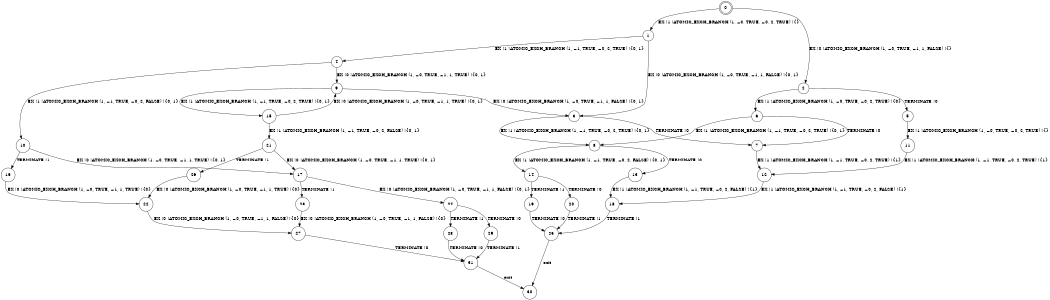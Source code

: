 digraph BCG {
size = "7, 10.5";
center = TRUE;
node [shape = circle];
0 [peripheries = 2];
0 -> 1 [label = "EX !1 !ATOMIC_EXCH_BRANCH (1, +0, TRUE, +0, 2, TRUE) !{}"];
0 -> 2 [label = "EX !0 !ATOMIC_EXCH_BRANCH (1, +0, TRUE, +1, 1, FALSE) !{}"];
1 -> 3 [label = "EX !0 !ATOMIC_EXCH_BRANCH (1, +0, TRUE, +1, 1, FALSE) !{0, 1}"];
1 -> 4 [label = "EX !1 !ATOMIC_EXCH_BRANCH (1, +1, TRUE, +0, 2, TRUE) !{0, 1}"];
2 -> 5 [label = "TERMINATE !0"];
2 -> 6 [label = "EX !1 !ATOMIC_EXCH_BRANCH (1, +0, TRUE, +0, 2, TRUE) !{0}"];
3 -> 7 [label = "TERMINATE !0"];
3 -> 8 [label = "EX !1 !ATOMIC_EXCH_BRANCH (1, +1, TRUE, +0, 2, TRUE) !{0, 1}"];
4 -> 9 [label = "EX !0 !ATOMIC_EXCH_BRANCH (1, +0, TRUE, +1, 1, TRUE) !{0, 1}"];
4 -> 10 [label = "EX !1 !ATOMIC_EXCH_BRANCH (1, +1, TRUE, +0, 2, FALSE) !{0, 1}"];
5 -> 11 [label = "EX !1 !ATOMIC_EXCH_BRANCH (1, +0, TRUE, +0, 2, TRUE) !{}"];
6 -> 7 [label = "TERMINATE !0"];
6 -> 8 [label = "EX !1 !ATOMIC_EXCH_BRANCH (1, +1, TRUE, +0, 2, TRUE) !{0, 1}"];
7 -> 12 [label = "EX !1 !ATOMIC_EXCH_BRANCH (1, +1, TRUE, +0, 2, TRUE) !{1}"];
8 -> 13 [label = "TERMINATE !0"];
8 -> 14 [label = "EX !1 !ATOMIC_EXCH_BRANCH (1, +1, TRUE, +0, 2, FALSE) !{0, 1}"];
9 -> 15 [label = "EX !1 !ATOMIC_EXCH_BRANCH (1, +1, TRUE, +0, 2, TRUE) !{0, 1}"];
9 -> 3 [label = "EX !0 !ATOMIC_EXCH_BRANCH (1, +0, TRUE, +1, 1, FALSE) !{0, 1}"];
10 -> 16 [label = "TERMINATE !1"];
10 -> 17 [label = "EX !0 !ATOMIC_EXCH_BRANCH (1, +0, TRUE, +1, 1, TRUE) !{0, 1}"];
11 -> 12 [label = "EX !1 !ATOMIC_EXCH_BRANCH (1, +1, TRUE, +0, 2, TRUE) !{1}"];
12 -> 18 [label = "EX !1 !ATOMIC_EXCH_BRANCH (1, +1, TRUE, +0, 2, FALSE) !{1}"];
13 -> 18 [label = "EX !1 !ATOMIC_EXCH_BRANCH (1, +1, TRUE, +0, 2, FALSE) !{1}"];
14 -> 19 [label = "TERMINATE !1"];
14 -> 20 [label = "TERMINATE !0"];
15 -> 21 [label = "EX !1 !ATOMIC_EXCH_BRANCH (1, +1, TRUE, +0, 2, FALSE) !{0, 1}"];
15 -> 9 [label = "EX !0 !ATOMIC_EXCH_BRANCH (1, +0, TRUE, +1, 1, TRUE) !{0, 1}"];
16 -> 22 [label = "EX !0 !ATOMIC_EXCH_BRANCH (1, +0, TRUE, +1, 1, TRUE) !{0}"];
17 -> 23 [label = "TERMINATE !1"];
17 -> 24 [label = "EX !0 !ATOMIC_EXCH_BRANCH (1, +0, TRUE, +1, 1, FALSE) !{0, 1}"];
18 -> 25 [label = "TERMINATE !1"];
19 -> 25 [label = "TERMINATE !0"];
20 -> 25 [label = "TERMINATE !1"];
21 -> 26 [label = "TERMINATE !1"];
21 -> 17 [label = "EX !0 !ATOMIC_EXCH_BRANCH (1, +0, TRUE, +1, 1, TRUE) !{0, 1}"];
22 -> 27 [label = "EX !0 !ATOMIC_EXCH_BRANCH (1, +0, TRUE, +1, 1, FALSE) !{0}"];
23 -> 27 [label = "EX !0 !ATOMIC_EXCH_BRANCH (1, +0, TRUE, +1, 1, FALSE) !{0}"];
24 -> 28 [label = "TERMINATE !1"];
24 -> 29 [label = "TERMINATE !0"];
25 -> 30 [label = "exit"];
26 -> 22 [label = "EX !0 !ATOMIC_EXCH_BRANCH (1, +0, TRUE, +1, 1, TRUE) !{0}"];
27 -> 31 [label = "TERMINATE !0"];
28 -> 31 [label = "TERMINATE !0"];
29 -> 31 [label = "TERMINATE !1"];
31 -> 30 [label = "exit"];
}
